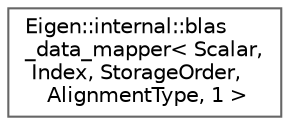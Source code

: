 digraph "Graphical Class Hierarchy"
{
 // LATEX_PDF_SIZE
  bgcolor="transparent";
  edge [fontname=Helvetica,fontsize=10,labelfontname=Helvetica,labelfontsize=10];
  node [fontname=Helvetica,fontsize=10,shape=box,height=0.2,width=0.4];
  rankdir="LR";
  Node0 [id="Node000000",label="Eigen::internal::blas\l_data_mapper\< Scalar,\l Index, StorageOrder,\l AlignmentType, 1 \>",height=0.2,width=0.4,color="grey40", fillcolor="white", style="filled",URL="$classEigen_1_1internal_1_1blas__data__mapper_3_01Scalar_00_01Index_00_01StorageOrder_00_01AlignmentType_00_011_01_4.html",tooltip=" "];
}
